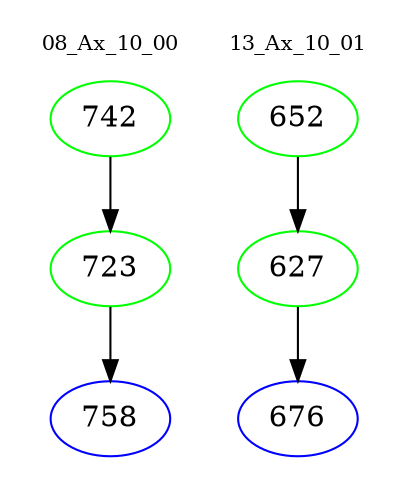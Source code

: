 digraph{
subgraph cluster_0 {
color = white
label = "08_Ax_10_00";
fontsize=10;
T0_742 [label="742", color="green"]
T0_742 -> T0_723 [color="black"]
T0_723 [label="723", color="green"]
T0_723 -> T0_758 [color="black"]
T0_758 [label="758", color="blue"]
}
subgraph cluster_1 {
color = white
label = "13_Ax_10_01";
fontsize=10;
T1_652 [label="652", color="green"]
T1_652 -> T1_627 [color="black"]
T1_627 [label="627", color="green"]
T1_627 -> T1_676 [color="black"]
T1_676 [label="676", color="blue"]
}
}
